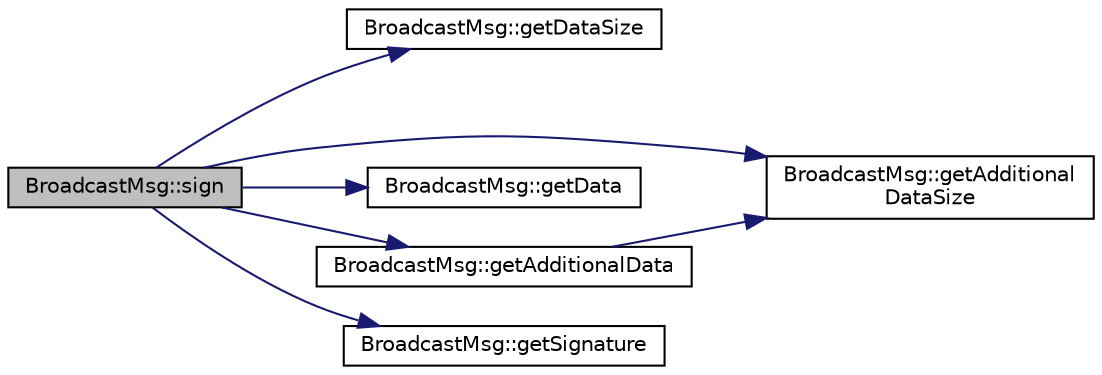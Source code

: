 digraph "BroadcastMsg::sign"
{
  edge [fontname="Helvetica",fontsize="10",labelfontname="Helvetica",labelfontsize="10"];
  node [fontname="Helvetica",fontsize="10",shape=record];
  rankdir="LR";
  Node19 [label="BroadcastMsg::sign",height=0.2,width=0.4,color="black", fillcolor="grey75", style="filled", fontcolor="black"];
  Node19 -> Node20 [color="midnightblue",fontsize="10",style="solid",fontname="Helvetica"];
  Node20 [label="BroadcastMsg::getDataSize",height=0.2,width=0.4,color="black", fillcolor="white", style="filled",URL="$class_broadcast_msg.html#af919331cf26006664763699a2dcf7cb3",tooltip="Get data struct size. Without signature. "];
  Node19 -> Node21 [color="midnightblue",fontsize="10",style="solid",fontname="Helvetica"];
  Node21 [label="BroadcastMsg::getAdditional\lDataSize",height=0.2,width=0.4,color="black", fillcolor="white", style="filled",URL="$class_broadcast_msg.html#a9cc563ccfe186d57e67ff62bb7ffb137",tooltip="Get additional data size. "];
  Node19 -> Node22 [color="midnightblue",fontsize="10",style="solid",fontname="Helvetica"];
  Node22 [label="BroadcastMsg::getData",height=0.2,width=0.4,color="black", fillcolor="white", style="filled",URL="$class_broadcast_msg.html#a4bd00d679177af53e14084e53895061c",tooltip="Get pointer to command data structure. "];
  Node19 -> Node23 [color="midnightblue",fontsize="10",style="solid",fontname="Helvetica"];
  Node23 [label="BroadcastMsg::getAdditionalData",height=0.2,width=0.4,color="black", fillcolor="white", style="filled",URL="$class_broadcast_msg.html#aa319536513261129b698e7d23a98e5a2",tooltip="Get additional data. "];
  Node23 -> Node21 [color="midnightblue",fontsize="10",style="solid",fontname="Helvetica"];
  Node19 -> Node24 [color="midnightblue",fontsize="10",style="solid",fontname="Helvetica"];
  Node24 [label="BroadcastMsg::getSignature",height=0.2,width=0.4,color="black", fillcolor="white", style="filled",URL="$class_broadcast_msg.html#ab48e9aacd87ab6f7bf6b601987ea7490",tooltip="Get pointer to signature data. "];
}

